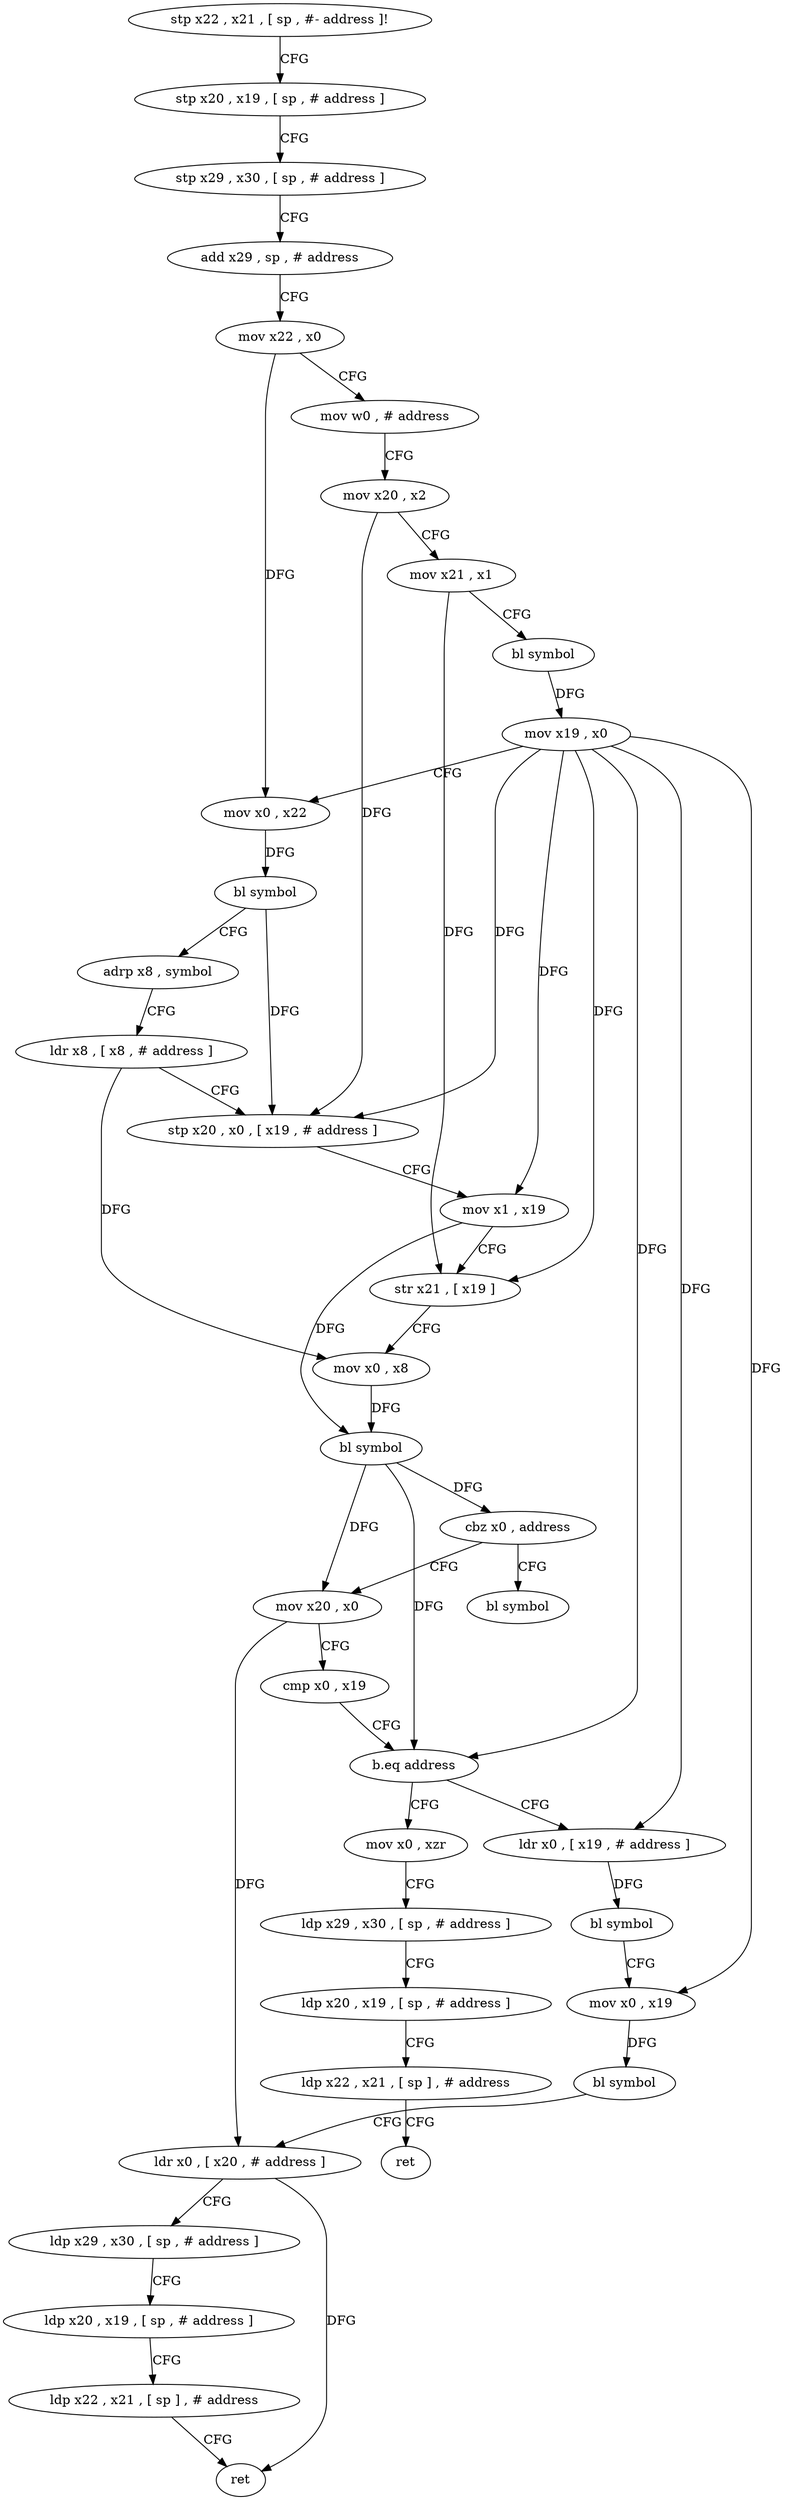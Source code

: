 digraph "func" {
"4229116" [label = "stp x22 , x21 , [ sp , #- address ]!" ]
"4229120" [label = "stp x20 , x19 , [ sp , # address ]" ]
"4229124" [label = "stp x29 , x30 , [ sp , # address ]" ]
"4229128" [label = "add x29 , sp , # address" ]
"4229132" [label = "mov x22 , x0" ]
"4229136" [label = "mov w0 , # address" ]
"4229140" [label = "mov x20 , x2" ]
"4229144" [label = "mov x21 , x1" ]
"4229148" [label = "bl symbol" ]
"4229152" [label = "mov x19 , x0" ]
"4229156" [label = "mov x0 , x22" ]
"4229160" [label = "bl symbol" ]
"4229164" [label = "adrp x8 , symbol" ]
"4229168" [label = "ldr x8 , [ x8 , # address ]" ]
"4229172" [label = "stp x20 , x0 , [ x19 , # address ]" ]
"4229176" [label = "mov x1 , x19" ]
"4229180" [label = "str x21 , [ x19 ]" ]
"4229184" [label = "mov x0 , x8" ]
"4229188" [label = "bl symbol" ]
"4229192" [label = "cbz x0 , address" ]
"4229264" [label = "bl symbol" ]
"4229196" [label = "mov x20 , x0" ]
"4229200" [label = "cmp x0 , x19" ]
"4229204" [label = "b.eq address" ]
"4229244" [label = "mov x0 , xzr" ]
"4229208" [label = "ldr x0 , [ x19 , # address ]" ]
"4229248" [label = "ldp x29 , x30 , [ sp , # address ]" ]
"4229252" [label = "ldp x20 , x19 , [ sp , # address ]" ]
"4229256" [label = "ldp x22 , x21 , [ sp ] , # address" ]
"4229260" [label = "ret" ]
"4229212" [label = "bl symbol" ]
"4229216" [label = "mov x0 , x19" ]
"4229220" [label = "bl symbol" ]
"4229224" [label = "ldr x0 , [ x20 , # address ]" ]
"4229228" [label = "ldp x29 , x30 , [ sp , # address ]" ]
"4229232" [label = "ldp x20 , x19 , [ sp , # address ]" ]
"4229236" [label = "ldp x22 , x21 , [ sp ] , # address" ]
"4229240" [label = "ret" ]
"4229116" -> "4229120" [ label = "CFG" ]
"4229120" -> "4229124" [ label = "CFG" ]
"4229124" -> "4229128" [ label = "CFG" ]
"4229128" -> "4229132" [ label = "CFG" ]
"4229132" -> "4229136" [ label = "CFG" ]
"4229132" -> "4229156" [ label = "DFG" ]
"4229136" -> "4229140" [ label = "CFG" ]
"4229140" -> "4229144" [ label = "CFG" ]
"4229140" -> "4229172" [ label = "DFG" ]
"4229144" -> "4229148" [ label = "CFG" ]
"4229144" -> "4229180" [ label = "DFG" ]
"4229148" -> "4229152" [ label = "DFG" ]
"4229152" -> "4229156" [ label = "CFG" ]
"4229152" -> "4229172" [ label = "DFG" ]
"4229152" -> "4229176" [ label = "DFG" ]
"4229152" -> "4229180" [ label = "DFG" ]
"4229152" -> "4229204" [ label = "DFG" ]
"4229152" -> "4229208" [ label = "DFG" ]
"4229152" -> "4229216" [ label = "DFG" ]
"4229156" -> "4229160" [ label = "DFG" ]
"4229160" -> "4229164" [ label = "CFG" ]
"4229160" -> "4229172" [ label = "DFG" ]
"4229164" -> "4229168" [ label = "CFG" ]
"4229168" -> "4229172" [ label = "CFG" ]
"4229168" -> "4229184" [ label = "DFG" ]
"4229172" -> "4229176" [ label = "CFG" ]
"4229176" -> "4229180" [ label = "CFG" ]
"4229176" -> "4229188" [ label = "DFG" ]
"4229180" -> "4229184" [ label = "CFG" ]
"4229184" -> "4229188" [ label = "DFG" ]
"4229188" -> "4229192" [ label = "DFG" ]
"4229188" -> "4229196" [ label = "DFG" ]
"4229188" -> "4229204" [ label = "DFG" ]
"4229192" -> "4229264" [ label = "CFG" ]
"4229192" -> "4229196" [ label = "CFG" ]
"4229196" -> "4229200" [ label = "CFG" ]
"4229196" -> "4229224" [ label = "DFG" ]
"4229200" -> "4229204" [ label = "CFG" ]
"4229204" -> "4229244" [ label = "CFG" ]
"4229204" -> "4229208" [ label = "CFG" ]
"4229244" -> "4229248" [ label = "CFG" ]
"4229208" -> "4229212" [ label = "DFG" ]
"4229248" -> "4229252" [ label = "CFG" ]
"4229252" -> "4229256" [ label = "CFG" ]
"4229256" -> "4229260" [ label = "CFG" ]
"4229212" -> "4229216" [ label = "CFG" ]
"4229216" -> "4229220" [ label = "DFG" ]
"4229220" -> "4229224" [ label = "CFG" ]
"4229224" -> "4229228" [ label = "CFG" ]
"4229224" -> "4229240" [ label = "DFG" ]
"4229228" -> "4229232" [ label = "CFG" ]
"4229232" -> "4229236" [ label = "CFG" ]
"4229236" -> "4229240" [ label = "CFG" ]
}
